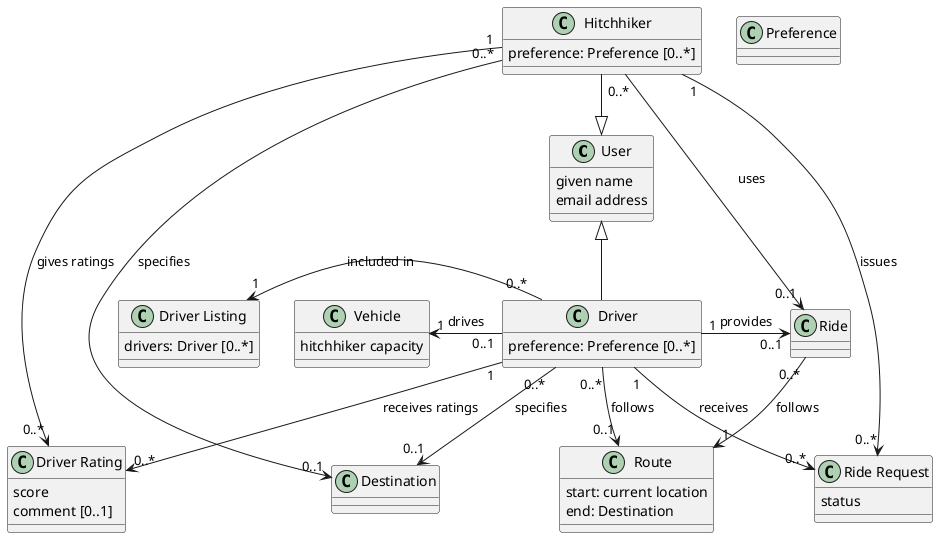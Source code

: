 @startuml
class User {
    given name
    email address
}

class Hitchhiker {
    preference: Preference [0..*]
}

class Driver {
    preference: Preference [0..*]
}

class Vehicle {
    hitchhiker capacity
}

class Ride {

}

class Destination {
}

class "Driver Rating" as DriverRating {
    score
    comment [0..1]
}

class Route {
    start: current location
    end: Destination
}

class "Driver Listing" as DriverListing {
    drivers: Driver [0..*]
}

class "Ride Request" as RideRequest {
    status
}

class Preference {

}

Driver -u-|> User
Hitchhiker -d-|> User

Driver "1" --> "0..*" DriverRating : receives ratings
Hitchhiker "1" --> "0..*" DriverRating : gives ratings

Driver "1" --> "0..*" RideRequest : receives
Hitchhiker "1" --> "0..*" RideRequest : issues

Driver "1" -r-> "0..1" Ride : provides
Hitchhiker "0..*" -r-> "0..1" Ride : uses

Driver "0..1" -l-> "1" Vehicle : drives
Driver "0..*" --> "0..1" Destination : specifies
Driver "0..*" --> "0..1" Route : follows
Driver "0..*" -l-> "1" DriverListing : included in

Hitchhiker "0..*" --> "0..1" Destination : specifies

Ride "0..*" --> "1" Route : follows
@enduml